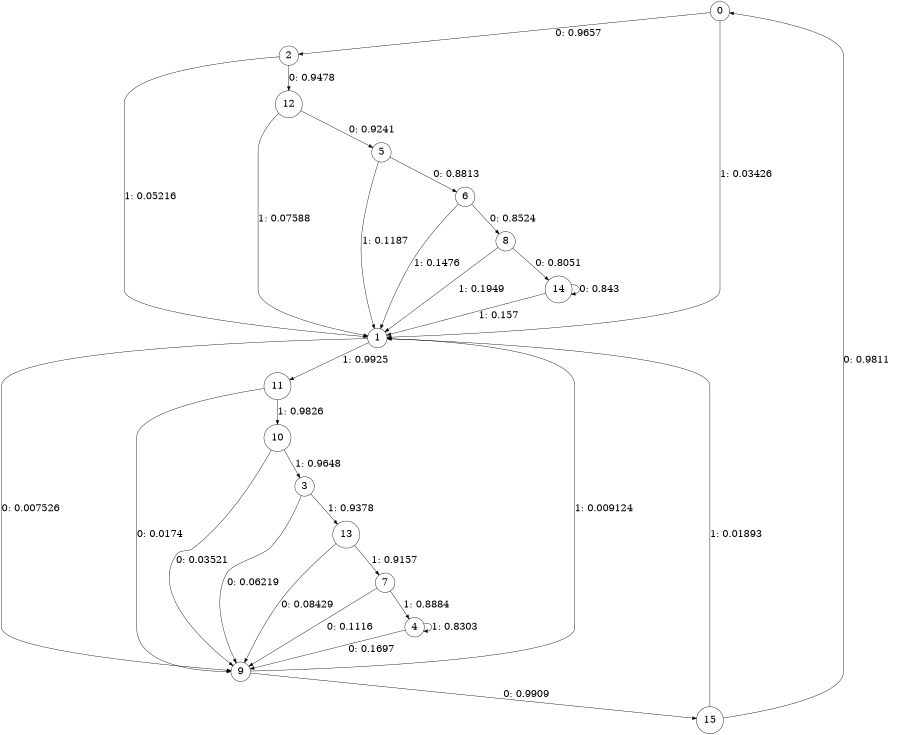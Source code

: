 digraph "ch2_random_source_L9" {
size = "6,8.5";
ratio = "fill";
node [shape = circle];
node [fontsize = 24];
edge [fontsize = 24];
0 -> 2 [label = "0: 0.9657   "];
0 -> 1 [label = "1: 0.03426  "];
1 -> 9 [label = "0: 0.007526  "];
1 -> 11 [label = "1: 0.9925   "];
2 -> 12 [label = "0: 0.9478   "];
2 -> 1 [label = "1: 0.05216  "];
3 -> 9 [label = "0: 0.06219  "];
3 -> 13 [label = "1: 0.9378   "];
4 -> 9 [label = "0: 0.1697   "];
4 -> 4 [label = "1: 0.8303   "];
5 -> 6 [label = "0: 0.8813   "];
5 -> 1 [label = "1: 0.1187   "];
6 -> 8 [label = "0: 0.8524   "];
6 -> 1 [label = "1: 0.1476   "];
7 -> 9 [label = "0: 0.1116   "];
7 -> 4 [label = "1: 0.8884   "];
8 -> 14 [label = "0: 0.8051   "];
8 -> 1 [label = "1: 0.1949   "];
9 -> 15 [label = "0: 0.9909   "];
9 -> 1 [label = "1: 0.009124  "];
10 -> 9 [label = "0: 0.03521  "];
10 -> 3 [label = "1: 0.9648   "];
11 -> 9 [label = "0: 0.0174   "];
11 -> 10 [label = "1: 0.9826   "];
12 -> 5 [label = "0: 0.9241   "];
12 -> 1 [label = "1: 0.07588  "];
13 -> 9 [label = "0: 0.08429  "];
13 -> 7 [label = "1: 0.9157   "];
14 -> 14 [label = "0: 0.843    "];
14 -> 1 [label = "1: 0.157    "];
15 -> 0 [label = "0: 0.9811   "];
15 -> 1 [label = "1: 0.01893  "];
}